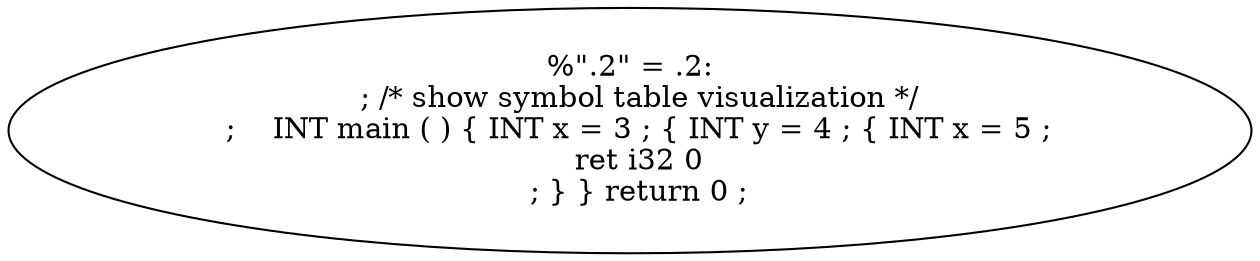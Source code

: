 digraph AST {
  "139136232604144" [label="%\".2\" = .2:
  ; /* show symbol table visualization */
  ;    INT main ( ) { INT x = 3 ; { INT y = 4 ; { INT x = 5 ;
  ret i32 0
  ; } } return 0 ;"];
}

